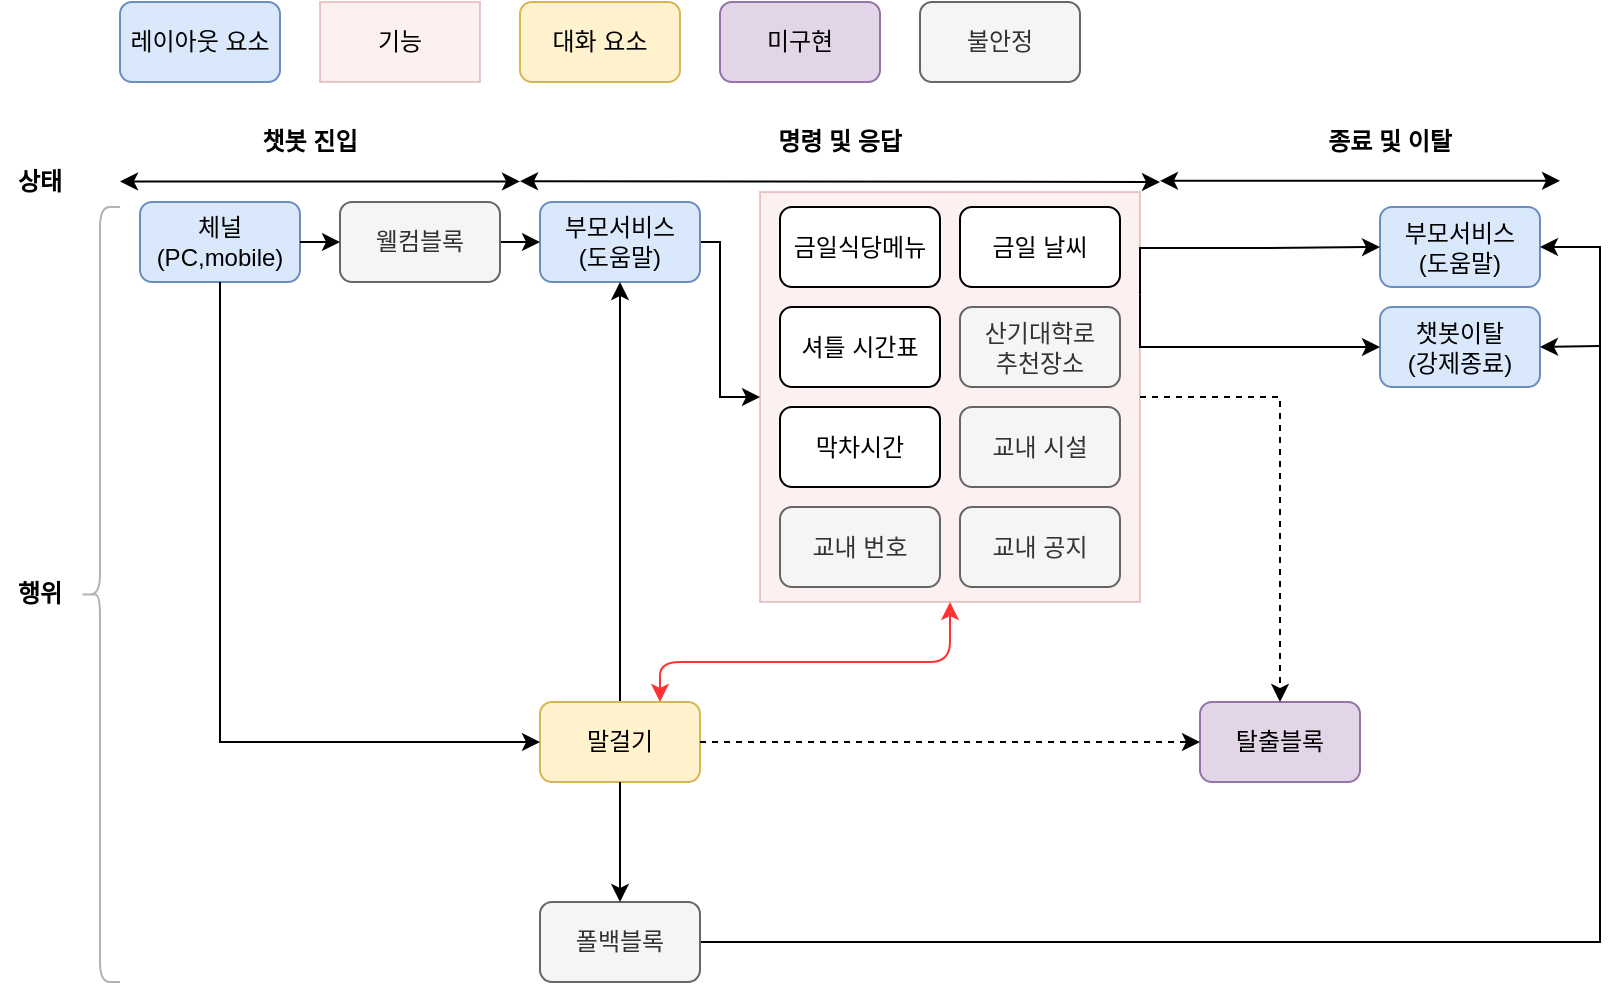 <mxfile version="14.4.9" type="device"><diagram id="M-2ul5o3lXbLeMyyDeBC" name="Page-1"><mxGraphModel dx="1780" dy="664" grid="1" gridSize="10" guides="1" tooltips="1" connect="1" arrows="1" fold="1" page="1" pageScale="1" pageWidth="850" pageHeight="1100" math="0" shadow="0"><root><mxCell id="0"/><mxCell id="1" parent="0"/><mxCell id="6IRDB_6uPNntNbGcQU0y-72" value="" style="group" vertex="1" connectable="0" parent="1"><mxGeometry x="20" y="10" width="800" height="490" as="geometry"/></mxCell><mxCell id="6IRDB_6uPNntNbGcQU0y-44" value="" style="rounded=0;whiteSpace=wrap;html=1;strokeColor=#b85450;fillColor=#f8cecc;strokeWidth=1;opacity=30;" vertex="1" parent="6IRDB_6uPNntNbGcQU0y-72"><mxGeometry x="380" y="95" width="190" height="205" as="geometry"/></mxCell><mxCell id="6IRDB_6uPNntNbGcQU0y-1" value="" style="endArrow=classic;startArrow=classic;html=1;" edge="1" parent="6IRDB_6uPNntNbGcQU0y-72"><mxGeometry width="50" height="50" relative="1" as="geometry"><mxPoint x="60" y="89.71" as="sourcePoint"/><mxPoint x="260" y="89.71" as="targetPoint"/></mxGeometry></mxCell><mxCell id="6IRDB_6uPNntNbGcQU0y-5" value="상태" style="text;html=1;strokeColor=none;fillColor=none;align=center;verticalAlign=middle;whiteSpace=wrap;rounded=0;fontStyle=1" vertex="1" parent="6IRDB_6uPNntNbGcQU0y-72"><mxGeometry y="80" width="40" height="20" as="geometry"/></mxCell><mxCell id="6IRDB_6uPNntNbGcQU0y-6" value="행위" style="text;html=1;strokeColor=none;fillColor=none;align=center;verticalAlign=middle;whiteSpace=wrap;rounded=0;fontStyle=1" vertex="1" parent="6IRDB_6uPNntNbGcQU0y-72"><mxGeometry y="286.25" width="40" height="20" as="geometry"/></mxCell><mxCell id="6IRDB_6uPNntNbGcQU0y-10" value="체널&lt;br&gt;(PC,mobile)" style="rounded=1;whiteSpace=wrap;html=1;fillColor=#dae8fc;strokeColor=#6c8ebf;" vertex="1" parent="6IRDB_6uPNntNbGcQU0y-72"><mxGeometry x="70" y="100" width="80" height="40" as="geometry"/></mxCell><mxCell id="6IRDB_6uPNntNbGcQU0y-46" style="edgeStyle=orthogonalEdgeStyle;rounded=0;orthogonalLoop=1;jettySize=auto;html=1;exitX=1;exitY=0.5;exitDx=0;exitDy=0;entryX=0;entryY=0.5;entryDx=0;entryDy=0;" edge="1" parent="6IRDB_6uPNntNbGcQU0y-72" source="6IRDB_6uPNntNbGcQU0y-12" target="6IRDB_6uPNntNbGcQU0y-44"><mxGeometry relative="1" as="geometry"><Array as="points"><mxPoint x="360" y="120"/><mxPoint x="360" y="198"/></Array></mxGeometry></mxCell><mxCell id="6IRDB_6uPNntNbGcQU0y-12" value="부모서비스&lt;br&gt;(도움말)" style="rounded=1;whiteSpace=wrap;html=1;fillColor=#dae8fc;strokeColor=#6c8ebf;" vertex="1" parent="6IRDB_6uPNntNbGcQU0y-72"><mxGeometry x="270" y="100" width="80" height="40" as="geometry"/></mxCell><mxCell id="6IRDB_6uPNntNbGcQU0y-13" value="" style="endArrow=classic;startArrow=classic;html=1;" edge="1" parent="6IRDB_6uPNntNbGcQU0y-72"><mxGeometry width="50" height="50" relative="1" as="geometry"><mxPoint x="260" y="89.58" as="sourcePoint"/><mxPoint x="580" y="90" as="targetPoint"/></mxGeometry></mxCell><mxCell id="6IRDB_6uPNntNbGcQU0y-26" style="edgeStyle=orthogonalEdgeStyle;rounded=0;orthogonalLoop=1;jettySize=auto;html=1;exitX=1;exitY=0.5;exitDx=0;exitDy=0;entryX=0;entryY=0.5;entryDx=0;entryDy=0;" edge="1" parent="6IRDB_6uPNntNbGcQU0y-72" source="6IRDB_6uPNntNbGcQU0y-15" target="6IRDB_6uPNntNbGcQU0y-12"><mxGeometry relative="1" as="geometry"/></mxCell><mxCell id="6IRDB_6uPNntNbGcQU0y-15" value="웰컴블록" style="rounded=1;whiteSpace=wrap;html=1;fillColor=#f5f5f5;strokeColor=#666666;fontColor=#333333;" vertex="1" parent="6IRDB_6uPNntNbGcQU0y-72"><mxGeometry x="170" y="100" width="80" height="40" as="geometry"/></mxCell><mxCell id="6IRDB_6uPNntNbGcQU0y-52" style="edgeStyle=orthogonalEdgeStyle;rounded=0;orthogonalLoop=1;jettySize=auto;html=1;exitX=1;exitY=0.5;exitDx=0;exitDy=0;entryX=0;entryY=0.5;entryDx=0;entryDy=0;" edge="1" parent="6IRDB_6uPNntNbGcQU0y-72" source="6IRDB_6uPNntNbGcQU0y-10" target="6IRDB_6uPNntNbGcQU0y-15"><mxGeometry relative="1" as="geometry"/></mxCell><mxCell id="6IRDB_6uPNntNbGcQU0y-31" style="edgeStyle=orthogonalEdgeStyle;rounded=0;orthogonalLoop=1;jettySize=auto;html=1;" edge="1" parent="6IRDB_6uPNntNbGcQU0y-72" source="6IRDB_6uPNntNbGcQU0y-17" target="6IRDB_6uPNntNbGcQU0y-12"><mxGeometry relative="1" as="geometry"/></mxCell><mxCell id="6IRDB_6uPNntNbGcQU0y-17" value="말걸기" style="rounded=1;whiteSpace=wrap;html=1;fillColor=#fff2cc;strokeColor=#d6b656;" vertex="1" parent="6IRDB_6uPNntNbGcQU0y-72"><mxGeometry x="270" y="350" width="80" height="40" as="geometry"/></mxCell><mxCell id="6IRDB_6uPNntNbGcQU0y-27" style="edgeStyle=orthogonalEdgeStyle;rounded=0;orthogonalLoop=1;jettySize=auto;html=1;exitX=0.5;exitY=1;exitDx=0;exitDy=0;entryX=0;entryY=0.5;entryDx=0;entryDy=0;" edge="1" parent="6IRDB_6uPNntNbGcQU0y-72" source="6IRDB_6uPNntNbGcQU0y-10" target="6IRDB_6uPNntNbGcQU0y-17"><mxGeometry relative="1" as="geometry"><mxPoint x="110.333" y="170" as="targetPoint"/></mxGeometry></mxCell><mxCell id="6IRDB_6uPNntNbGcQU0y-18" value="" style="endArrow=classic;startArrow=classic;html=1;" edge="1" parent="6IRDB_6uPNntNbGcQU0y-72"><mxGeometry width="50" height="50" relative="1" as="geometry"><mxPoint x="580" y="89.41" as="sourcePoint"/><mxPoint x="780" y="89.41" as="targetPoint"/></mxGeometry></mxCell><mxCell id="6IRDB_6uPNntNbGcQU0y-20" value="챗봇이탈&lt;br&gt;(강제종료)" style="rounded=1;whiteSpace=wrap;html=1;fillColor=#dae8fc;strokeColor=#6c8ebf;" vertex="1" parent="6IRDB_6uPNntNbGcQU0y-72"><mxGeometry x="690" y="152.5" width="80" height="40" as="geometry"/></mxCell><mxCell id="6IRDB_6uPNntNbGcQU0y-62" style="edgeStyle=orthogonalEdgeStyle;rounded=0;orthogonalLoop=1;jettySize=auto;html=1;exitX=1;exitY=0.25;exitDx=0;exitDy=0;entryX=0;entryY=0.5;entryDx=0;entryDy=0;" edge="1" parent="6IRDB_6uPNntNbGcQU0y-72" source="6IRDB_6uPNntNbGcQU0y-44" target="6IRDB_6uPNntNbGcQU0y-20"><mxGeometry relative="1" as="geometry"><Array as="points"><mxPoint x="570" y="173"/></Array></mxGeometry></mxCell><mxCell id="6IRDB_6uPNntNbGcQU0y-21" value="부모서비스&lt;br&gt;(도움말)" style="rounded=1;whiteSpace=wrap;html=1;fillColor=#dae8fc;strokeColor=#6c8ebf;" vertex="1" parent="6IRDB_6uPNntNbGcQU0y-72"><mxGeometry x="690" y="102.5" width="80" height="40" as="geometry"/></mxCell><mxCell id="6IRDB_6uPNntNbGcQU0y-61" style="edgeStyle=orthogonalEdgeStyle;rounded=0;orthogonalLoop=1;jettySize=auto;html=1;exitX=1;exitY=0.25;exitDx=0;exitDy=0;entryX=0;entryY=0.5;entryDx=0;entryDy=0;" edge="1" parent="6IRDB_6uPNntNbGcQU0y-72" source="6IRDB_6uPNntNbGcQU0y-44" target="6IRDB_6uPNntNbGcQU0y-21"><mxGeometry relative="1" as="geometry"><mxPoint x="660" y="146.167" as="targetPoint"/><Array as="points"><mxPoint x="570" y="123"/><mxPoint x="630" y="123"/></Array></mxGeometry></mxCell><mxCell id="6IRDB_6uPNntNbGcQU0y-22" value="&lt;b&gt;챗봇 진입&lt;/b&gt;" style="text;html=1;strokeColor=none;fillColor=none;align=center;verticalAlign=middle;whiteSpace=wrap;rounded=0;" vertex="1" parent="6IRDB_6uPNntNbGcQU0y-72"><mxGeometry x="110" y="60" width="90" height="20" as="geometry"/></mxCell><mxCell id="6IRDB_6uPNntNbGcQU0y-23" value="&lt;b&gt;명령 및 응답&lt;/b&gt;" style="text;html=1;strokeColor=none;fillColor=none;align=center;verticalAlign=middle;whiteSpace=wrap;rounded=0;" vertex="1" parent="6IRDB_6uPNntNbGcQU0y-72"><mxGeometry x="375" y="60" width="90" height="20" as="geometry"/></mxCell><mxCell id="6IRDB_6uPNntNbGcQU0y-24" value="&lt;b&gt;종료 및 이탈&lt;/b&gt;" style="text;html=1;strokeColor=none;fillColor=none;align=center;verticalAlign=middle;whiteSpace=wrap;rounded=0;" vertex="1" parent="6IRDB_6uPNntNbGcQU0y-72"><mxGeometry x="650" y="60" width="90" height="20" as="geometry"/></mxCell><mxCell id="6IRDB_6uPNntNbGcQU0y-64" style="edgeStyle=orthogonalEdgeStyle;rounded=0;orthogonalLoop=1;jettySize=auto;html=1;entryX=1;entryY=0.5;entryDx=0;entryDy=0;" edge="1" parent="6IRDB_6uPNntNbGcQU0y-72" source="6IRDB_6uPNntNbGcQU0y-29" target="6IRDB_6uPNntNbGcQU0y-21"><mxGeometry relative="1" as="geometry"><mxPoint x="800" y="120.0" as="targetPoint"/><Array as="points"><mxPoint x="800" y="470"/><mxPoint x="800" y="123"/></Array></mxGeometry></mxCell><mxCell id="6IRDB_6uPNntNbGcQU0y-29" value="폴백블록" style="rounded=1;whiteSpace=wrap;html=1;fillColor=#f5f5f5;strokeColor=#666666;fontColor=#333333;" vertex="1" parent="6IRDB_6uPNntNbGcQU0y-72"><mxGeometry x="270" y="450" width="80" height="40" as="geometry"/></mxCell><mxCell id="6IRDB_6uPNntNbGcQU0y-32" value="" style="edgeStyle=orthogonalEdgeStyle;rounded=0;orthogonalLoop=1;jettySize=auto;html=1;" edge="1" parent="6IRDB_6uPNntNbGcQU0y-72" source="6IRDB_6uPNntNbGcQU0y-17" target="6IRDB_6uPNntNbGcQU0y-29"><mxGeometry relative="1" as="geometry"/></mxCell><mxCell id="6IRDB_6uPNntNbGcQU0y-30" value="탈출블록" style="rounded=1;whiteSpace=wrap;html=1;fillColor=#e1d5e7;strokeColor=#9673a6;" vertex="1" parent="6IRDB_6uPNntNbGcQU0y-72"><mxGeometry x="600" y="350" width="80" height="40" as="geometry"/></mxCell><mxCell id="6IRDB_6uPNntNbGcQU0y-57" style="edgeStyle=orthogonalEdgeStyle;rounded=0;orthogonalLoop=1;jettySize=auto;html=1;exitX=1;exitY=0.5;exitDx=0;exitDy=0;entryX=0.5;entryY=0;entryDx=0;entryDy=0;dashed=1;" edge="1" parent="6IRDB_6uPNntNbGcQU0y-72" source="6IRDB_6uPNntNbGcQU0y-44" target="6IRDB_6uPNntNbGcQU0y-30"><mxGeometry relative="1" as="geometry"><mxPoint x="640" y="197.833" as="targetPoint"/></mxGeometry></mxCell><mxCell id="6IRDB_6uPNntNbGcQU0y-34" value="교내 공지" style="rounded=1;whiteSpace=wrap;html=1;fillColor=#f5f5f5;strokeColor=#666666;fontColor=#333333;" vertex="1" parent="6IRDB_6uPNntNbGcQU0y-72"><mxGeometry x="480" y="252.5" width="80" height="40" as="geometry"/></mxCell><mxCell id="6IRDB_6uPNntNbGcQU0y-35" value="교내 번호" style="rounded=1;whiteSpace=wrap;html=1;fillColor=#f5f5f5;strokeColor=#666666;fontColor=#333333;" vertex="1" parent="6IRDB_6uPNntNbGcQU0y-72"><mxGeometry x="390" y="252.5" width="80" height="40" as="geometry"/></mxCell><mxCell id="6IRDB_6uPNntNbGcQU0y-36" value="금일식당메뉴" style="rounded=1;whiteSpace=wrap;html=1;" vertex="1" parent="6IRDB_6uPNntNbGcQU0y-72"><mxGeometry x="390" y="102.5" width="80" height="40" as="geometry"/></mxCell><mxCell id="6IRDB_6uPNntNbGcQU0y-37" value="셔틀 시간표" style="rounded=1;whiteSpace=wrap;html=1;" vertex="1" parent="6IRDB_6uPNntNbGcQU0y-72"><mxGeometry x="390" y="152.5" width="80" height="40" as="geometry"/></mxCell><mxCell id="6IRDB_6uPNntNbGcQU0y-38" value="막차시간" style="rounded=1;whiteSpace=wrap;html=1;" vertex="1" parent="6IRDB_6uPNntNbGcQU0y-72"><mxGeometry x="390" y="202.5" width="80" height="40" as="geometry"/></mxCell><mxCell id="6IRDB_6uPNntNbGcQU0y-39" value="교내 시설" style="rounded=1;whiteSpace=wrap;html=1;fillColor=#f5f5f5;strokeColor=#666666;fontColor=#333333;" vertex="1" parent="6IRDB_6uPNntNbGcQU0y-72"><mxGeometry x="480" y="202.5" width="80" height="40" as="geometry"/></mxCell><mxCell id="6IRDB_6uPNntNbGcQU0y-40" value="산기대학로&lt;br&gt;추천장소" style="rounded=1;whiteSpace=wrap;html=1;fillColor=#f5f5f5;strokeColor=#666666;fontColor=#333333;" vertex="1" parent="6IRDB_6uPNntNbGcQU0y-72"><mxGeometry x="480" y="152.5" width="80" height="40" as="geometry"/></mxCell><mxCell id="6IRDB_6uPNntNbGcQU0y-41" value="금일 날씨" style="rounded=1;whiteSpace=wrap;html=1;" vertex="1" parent="6IRDB_6uPNntNbGcQU0y-72"><mxGeometry x="480" y="102.5" width="80" height="40" as="geometry"/></mxCell><mxCell id="6IRDB_6uPNntNbGcQU0y-53" value="" style="shape=curlyBracket;whiteSpace=wrap;html=1;rounded=1;strokeWidth=1;fillColor=none;opacity=30;" vertex="1" parent="6IRDB_6uPNntNbGcQU0y-72"><mxGeometry x="40" y="102.5" width="20" height="387.5" as="geometry"/></mxCell><mxCell id="6IRDB_6uPNntNbGcQU0y-65" value="" style="endArrow=classic;html=1;entryX=1;entryY=0.5;entryDx=0;entryDy=0;" edge="1" parent="6IRDB_6uPNntNbGcQU0y-72" target="6IRDB_6uPNntNbGcQU0y-20"><mxGeometry width="50" height="50" relative="1" as="geometry"><mxPoint x="800" y="172" as="sourcePoint"/><mxPoint x="730" y="202.5" as="targetPoint"/></mxGeometry></mxCell><mxCell id="6IRDB_6uPNntNbGcQU0y-66" value="레이아웃 요소" style="rounded=1;whiteSpace=wrap;html=1;fillColor=#dae8fc;strokeColor=#6c8ebf;" vertex="1" parent="6IRDB_6uPNntNbGcQU0y-72"><mxGeometry x="60" width="80" height="40" as="geometry"/></mxCell><mxCell id="6IRDB_6uPNntNbGcQU0y-67" value="기능" style="rounded=0;whiteSpace=wrap;html=1;strokeColor=#b85450;fillColor=#f8cecc;strokeWidth=1;opacity=30;" vertex="1" parent="6IRDB_6uPNntNbGcQU0y-72"><mxGeometry x="160" width="80" height="40" as="geometry"/></mxCell><mxCell id="6IRDB_6uPNntNbGcQU0y-68" value="대화 요소" style="rounded=1;whiteSpace=wrap;html=1;fillColor=#fff2cc;strokeColor=#d6b656;" vertex="1" parent="6IRDB_6uPNntNbGcQU0y-72"><mxGeometry x="260" width="80" height="40" as="geometry"/></mxCell><mxCell id="6IRDB_6uPNntNbGcQU0y-69" value="미구현" style="rounded=1;whiteSpace=wrap;html=1;fillColor=#e1d5e7;strokeColor=#9673a6;" vertex="1" parent="6IRDB_6uPNntNbGcQU0y-72"><mxGeometry x="360" width="80" height="40" as="geometry"/></mxCell><mxCell id="6IRDB_6uPNntNbGcQU0y-70" value="불안정" style="rounded=1;whiteSpace=wrap;html=1;fillColor=#f5f5f5;strokeColor=#666666;fontColor=#333333;" vertex="1" parent="6IRDB_6uPNntNbGcQU0y-72"><mxGeometry x="460" width="80" height="40" as="geometry"/></mxCell><mxCell id="6IRDB_6uPNntNbGcQU0y-33" style="edgeStyle=orthogonalEdgeStyle;rounded=0;orthogonalLoop=1;jettySize=auto;html=1;exitX=1;exitY=0.5;exitDx=0;exitDy=0;dashed=1;" edge="1" parent="6IRDB_6uPNntNbGcQU0y-72" source="6IRDB_6uPNntNbGcQU0y-17" target="6IRDB_6uPNntNbGcQU0y-30"><mxGeometry relative="1" as="geometry"/></mxCell><mxCell id="6IRDB_6uPNntNbGcQU0y-71" value="" style="endArrow=classic;startArrow=classic;html=1;exitX=0.75;exitY=0;exitDx=0;exitDy=0;entryX=0.5;entryY=1;entryDx=0;entryDy=0;strokeColor=#FF3333;" edge="1" parent="6IRDB_6uPNntNbGcQU0y-72" source="6IRDB_6uPNntNbGcQU0y-17" target="6IRDB_6uPNntNbGcQU0y-44"><mxGeometry width="50" height="50" relative="1" as="geometry"><mxPoint x="340" y="330" as="sourcePoint"/><mxPoint x="390" y="280" as="targetPoint"/><Array as="points"><mxPoint x="330" y="330"/><mxPoint x="475" y="330"/></Array></mxGeometry></mxCell></root></mxGraphModel></diagram></mxfile>